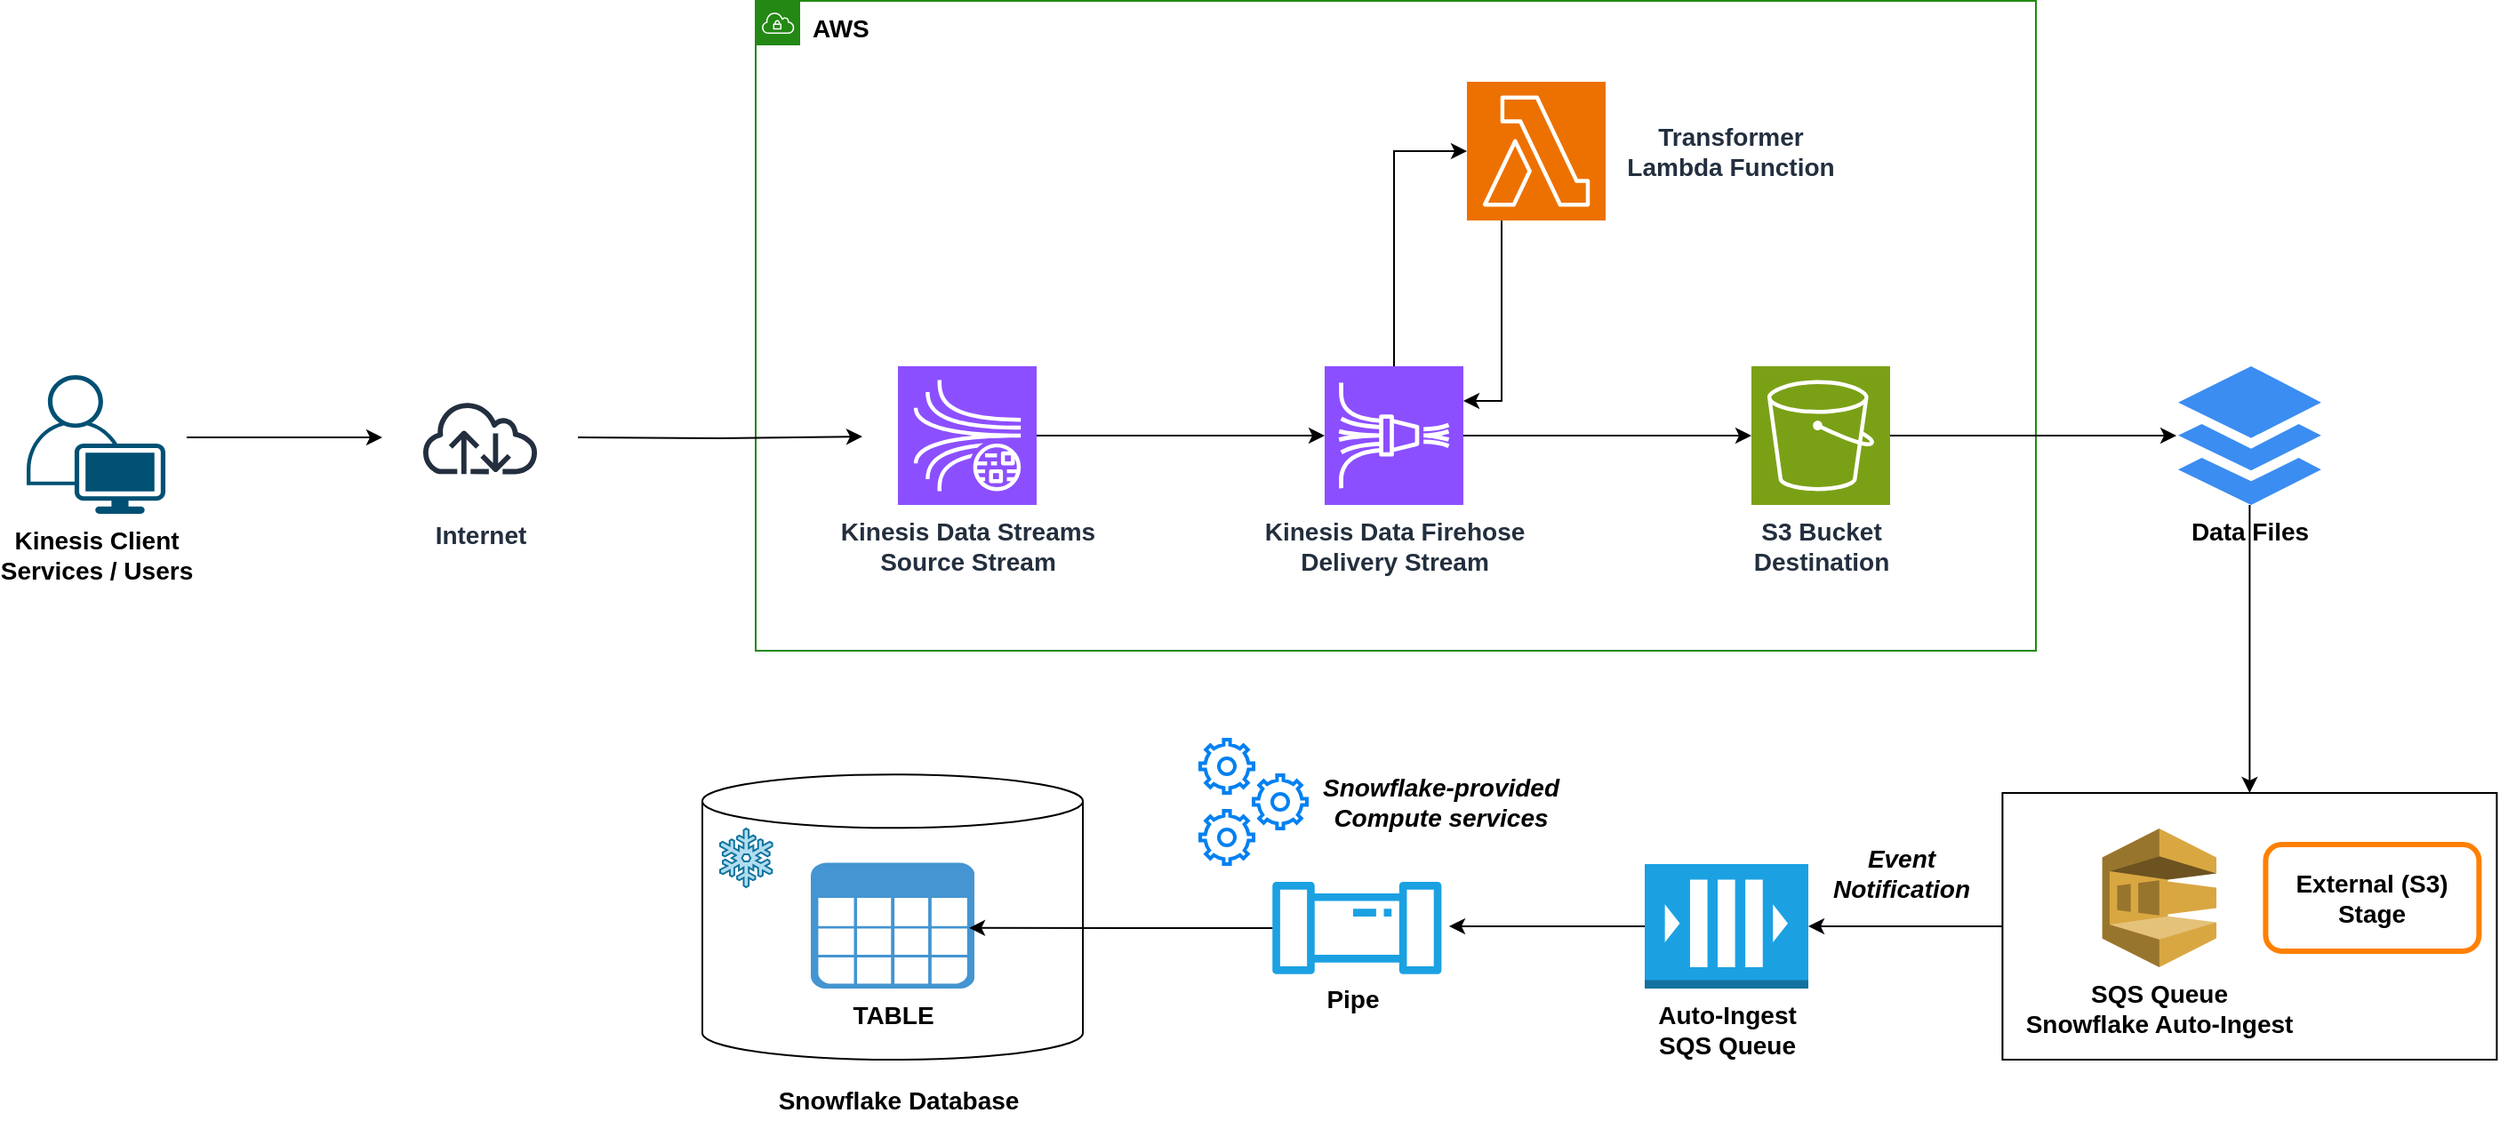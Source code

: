 <mxfile version="22.1.21" type="device">
  <diagram name="Page-1" id="qx0IvHgsozzOk11SNXmm">
    <mxGraphModel dx="1804" dy="674" grid="1" gridSize="10" guides="1" tooltips="1" connect="1" arrows="1" fold="1" page="1" pageScale="1" pageWidth="850" pageHeight="1100" math="0" shadow="0">
      <root>
        <mxCell id="0" />
        <mxCell id="1" parent="0" />
        <mxCell id="EkMg7Vydy6tQy5GRnnDm-25" value="" style="shape=cylinder3;whiteSpace=wrap;html=1;boundedLbl=1;backgroundOutline=1;size=15;" vertex="1" parent="1">
          <mxGeometry x="130" y="1029.6" width="214" height="160.4" as="geometry" />
        </mxCell>
        <mxCell id="EkMg7Vydy6tQy5GRnnDm-15" value="" style="rounded=0;whiteSpace=wrap;html=1;strokeWidth=1;" vertex="1" parent="1">
          <mxGeometry x="861.2" y="1040" width="278" height="150" as="geometry" />
        </mxCell>
        <mxCell id="EkMg7Vydy6tQy5GRnnDm-11" value="&lt;font style=&quot;font-size: 14px;&quot;&gt;AWS&lt;/font&gt;" style="points=[[0,0],[0.25,0],[0.5,0],[0.75,0],[1,0],[1,0.25],[1,0.5],[1,0.75],[1,1],[0.75,1],[0.5,1],[0.25,1],[0,1],[0,0.75],[0,0.5],[0,0.25]];outlineConnect=0;gradientColor=none;html=1;whiteSpace=wrap;fontSize=12;fontStyle=1;shape=mxgraph.aws4.group;grIcon=mxgraph.aws4.group_vpc;strokeColor=#248814;fillColor=none;verticalAlign=top;align=left;spacingLeft=30;dashed=0;" vertex="1" parent="1">
          <mxGeometry x="160" y="594.5" width="720" height="365.5" as="geometry" />
        </mxCell>
        <mxCell id="EkMg7Vydy6tQy5GRnnDm-34" style="edgeStyle=orthogonalEdgeStyle;rounded=0;orthogonalLoop=1;jettySize=auto;html=1;" edge="1" parent="1" source="EkMg7Vydy6tQy5GRnnDm-1" target="EkMg7Vydy6tQy5GRnnDm-4">
          <mxGeometry relative="1" as="geometry" />
        </mxCell>
        <mxCell id="EkMg7Vydy6tQy5GRnnDm-1" value="&lt;b&gt;&lt;font style=&quot;font-size: 14px;&quot;&gt;Kinesis Data Firehose&lt;br&gt;Delivery Stream&lt;br&gt;&lt;/font&gt;&lt;/b&gt;" style="sketch=0;points=[[0,0,0],[0.25,0,0],[0.5,0,0],[0.75,0,0],[1,0,0],[0,1,0],[0.25,1,0],[0.5,1,0],[0.75,1,0],[1,1,0],[0,0.25,0],[0,0.5,0],[0,0.75,0],[1,0.25,0],[1,0.5,0],[1,0.75,0]];outlineConnect=0;fontColor=#232F3E;fillColor=#8C4FFF;strokeColor=#ffffff;dashed=0;verticalLabelPosition=bottom;verticalAlign=top;align=center;html=1;fontSize=12;fontStyle=0;aspect=fixed;shape=mxgraph.aws4.resourceIcon;resIcon=mxgraph.aws4.kinesis_data_firehose;" vertex="1" parent="1">
          <mxGeometry x="480" y="800" width="78" height="78" as="geometry" />
        </mxCell>
        <mxCell id="EkMg7Vydy6tQy5GRnnDm-32" style="edgeStyle=orthogonalEdgeStyle;rounded=0;orthogonalLoop=1;jettySize=auto;html=1;exitX=1;exitY=0.5;exitDx=0;exitDy=0;exitPerimeter=0;" edge="1" parent="1" source="EkMg7Vydy6tQy5GRnnDm-2" target="EkMg7Vydy6tQy5GRnnDm-1">
          <mxGeometry relative="1" as="geometry" />
        </mxCell>
        <mxCell id="EkMg7Vydy6tQy5GRnnDm-2" value="&lt;font style=&quot;font-size: 14px;&quot;&gt;&lt;b&gt;Kinesis Data Streams&lt;br&gt;Source Stream&lt;br&gt;&lt;/b&gt;&lt;/font&gt;" style="sketch=0;points=[[0,0,0],[0.25,0,0],[0.5,0,0],[0.75,0,0],[1,0,0],[0,1,0],[0.25,1,0],[0.5,1,0],[0.75,1,0],[1,1,0],[0,0.25,0],[0,0.5,0],[0,0.75,0],[1,0.25,0],[1,0.5,0],[1,0.75,0]];outlineConnect=0;fontColor=#232F3E;fillColor=#8C4FFF;strokeColor=#ffffff;dashed=0;verticalLabelPosition=bottom;verticalAlign=top;align=center;html=1;fontSize=12;fontStyle=0;aspect=fixed;shape=mxgraph.aws4.resourceIcon;resIcon=mxgraph.aws4.kinesis_data_streams;" vertex="1" parent="1">
          <mxGeometry x="240" y="800" width="78" height="78" as="geometry" />
        </mxCell>
        <mxCell id="EkMg7Vydy6tQy5GRnnDm-3" value="" style="sketch=0;points=[[0,0,0],[0.25,0,0],[0.5,0,0],[0.75,0,0],[1,0,0],[0,1,0],[0.25,1,0],[0.5,1,0],[0.75,1,0],[1,1,0],[0,0.25,0],[0,0.5,0],[0,0.75,0],[1,0.25,0],[1,0.5,0],[1,0.75,0]];outlineConnect=0;fontColor=#232F3E;fillColor=#ED7100;strokeColor=#ffffff;dashed=0;verticalLabelPosition=bottom;verticalAlign=top;align=center;html=1;fontSize=12;fontStyle=0;aspect=fixed;shape=mxgraph.aws4.resourceIcon;resIcon=mxgraph.aws4.lambda;" vertex="1" parent="1">
          <mxGeometry x="560" y="640" width="78" height="78" as="geometry" />
        </mxCell>
        <mxCell id="EkMg7Vydy6tQy5GRnnDm-4" value="&lt;font style=&quot;font-size: 14px;&quot;&gt;&lt;b&gt;S3 Bucket&lt;br&gt;Destination&lt;/b&gt;&lt;/font&gt;" style="sketch=0;points=[[0,0,0],[0.25,0,0],[0.5,0,0],[0.75,0,0],[1,0,0],[0,1,0],[0.25,1,0],[0.5,1,0],[0.75,1,0],[1,1,0],[0,0.25,0],[0,0.5,0],[0,0.75,0],[1,0.25,0],[1,0.5,0],[1,0.75,0]];outlineConnect=0;fontColor=#232F3E;fillColor=#7AA116;strokeColor=#ffffff;dashed=0;verticalLabelPosition=bottom;verticalAlign=top;align=center;html=1;fontSize=12;fontStyle=0;aspect=fixed;shape=mxgraph.aws4.resourceIcon;resIcon=mxgraph.aws4.s3;" vertex="1" parent="1">
          <mxGeometry x="720" y="800" width="78" height="78" as="geometry" />
        </mxCell>
        <mxCell id="EkMg7Vydy6tQy5GRnnDm-5" value="&lt;b&gt;&lt;font style=&quot;font-size: 14px;&quot;&gt;SQS Queue&lt;br&gt;&lt;/font&gt;&lt;/b&gt;&lt;b style=&quot;border-color: var(--border-color);&quot;&gt;&lt;font style=&quot;border-color: var(--border-color); font-size: 14px;&quot;&gt;Snowflake Auto-Ingest&lt;/font&gt;&lt;/b&gt;&lt;b&gt;&lt;font style=&quot;font-size: 14px;&quot;&gt;&lt;br&gt;&lt;/font&gt;&lt;/b&gt;" style="outlineConnect=0;dashed=0;verticalLabelPosition=bottom;verticalAlign=top;align=center;html=1;shape=mxgraph.aws3.sqs;fillColor=#D9A741;gradientColor=none;" vertex="1" parent="1">
          <mxGeometry x="917.33" y="1060" width="64.16" height="78" as="geometry" />
        </mxCell>
        <mxCell id="EkMg7Vydy6tQy5GRnnDm-9" value="&lt;b&gt;&lt;font style=&quot;font-size: 14px;&quot;&gt;TABLE&lt;/font&gt;&lt;/b&gt;" style="shadow=0;dashed=0;html=1;strokeColor=none;fillColor=#4495D1;labelPosition=center;verticalLabelPosition=bottom;verticalAlign=top;align=center;outlineConnect=0;shape=mxgraph.veeam.table;" vertex="1" parent="1">
          <mxGeometry x="191" y="1079.2" width="92" height="70.8" as="geometry" />
        </mxCell>
        <mxCell id="EkMg7Vydy6tQy5GRnnDm-29" style="edgeStyle=orthogonalEdgeStyle;rounded=0;orthogonalLoop=1;jettySize=auto;html=1;" edge="1" parent="1">
          <mxGeometry relative="1" as="geometry">
            <mxPoint x="-50" y="840" as="targetPoint" />
            <mxPoint x="-160" y="840" as="sourcePoint" />
          </mxGeometry>
        </mxCell>
        <mxCell id="EkMg7Vydy6tQy5GRnnDm-10" value="&lt;font style=&quot;font-size: 14px;&quot;&gt;&lt;b&gt;Kinesis Client&lt;br&gt;Services / Users&lt;/b&gt;&lt;/font&gt;" style="points=[[0.35,0,0],[0.98,0.51,0],[1,0.71,0],[0.67,1,0],[0,0.795,0],[0,0.65,0]];verticalLabelPosition=bottom;sketch=0;html=1;verticalAlign=top;aspect=fixed;align=center;pointerEvents=1;shape=mxgraph.cisco19.user;fillColor=#005073;strokeColor=none;" vertex="1" parent="1">
          <mxGeometry x="-250" y="805" width="78" height="78" as="geometry" />
        </mxCell>
        <mxCell id="EkMg7Vydy6tQy5GRnnDm-31" style="edgeStyle=orthogonalEdgeStyle;rounded=0;orthogonalLoop=1;jettySize=auto;html=1;" edge="1" parent="1">
          <mxGeometry relative="1" as="geometry">
            <mxPoint x="220" y="839.5" as="targetPoint" />
            <mxPoint x="60" y="840" as="sourcePoint" />
          </mxGeometry>
        </mxCell>
        <mxCell id="EkMg7Vydy6tQy5GRnnDm-12" value="&lt;b&gt;&lt;font style=&quot;font-size: 14px;&quot;&gt;Internet&lt;/font&gt;&lt;/b&gt;" style="sketch=0;outlineConnect=0;fontColor=#232F3E;gradientColor=none;strokeColor=#232F3E;fillColor=#ffffff;dashed=0;verticalLabelPosition=bottom;verticalAlign=top;align=center;html=1;fontSize=12;fontStyle=0;aspect=fixed;shape=mxgraph.aws4.resourceIcon;resIcon=mxgraph.aws4.internet;" vertex="1" parent="1">
          <mxGeometry x="-35" y="800" width="80" height="80" as="geometry" />
        </mxCell>
        <mxCell id="EkMg7Vydy6tQy5GRnnDm-36" style="edgeStyle=orthogonalEdgeStyle;rounded=0;orthogonalLoop=1;jettySize=auto;html=1;entryX=0.5;entryY=0;entryDx=0;entryDy=0;" edge="1" parent="1" source="EkMg7Vydy6tQy5GRnnDm-13" target="EkMg7Vydy6tQy5GRnnDm-15">
          <mxGeometry relative="1" as="geometry" />
        </mxCell>
        <mxCell id="EkMg7Vydy6tQy5GRnnDm-13" value="&lt;b&gt;&lt;font style=&quot;font-size: 14px;&quot;&gt;Data Files&lt;/font&gt;&lt;/b&gt;" style="sketch=0;html=1;aspect=fixed;strokeColor=none;shadow=0;fillColor=#3B8DF1;verticalAlign=top;labelPosition=center;verticalLabelPosition=bottom;shape=mxgraph.gcp2.files" vertex="1" parent="1">
          <mxGeometry x="960" y="800" width="80.41" height="78" as="geometry" />
        </mxCell>
        <mxCell id="EkMg7Vydy6tQy5GRnnDm-14" value="&lt;b&gt;&lt;font style=&quot;font-size: 14px;&quot;&gt;External (S3)&lt;br&gt;Stage&lt;/font&gt;&lt;/b&gt;" style="rounded=1;whiteSpace=wrap;html=1;strokeColor=#FF8000;strokeWidth=3;" vertex="1" parent="1">
          <mxGeometry x="1009.2" y="1069" width="120" height="60" as="geometry" />
        </mxCell>
        <mxCell id="EkMg7Vydy6tQy5GRnnDm-38" style="edgeStyle=orthogonalEdgeStyle;rounded=0;orthogonalLoop=1;jettySize=auto;html=1;exitX=0;exitY=0.5;exitDx=0;exitDy=0;exitPerimeter=0;" edge="1" parent="1" source="EkMg7Vydy6tQy5GRnnDm-16">
          <mxGeometry relative="1" as="geometry">
            <mxPoint x="550" y="1115" as="targetPoint" />
          </mxGeometry>
        </mxCell>
        <mxCell id="EkMg7Vydy6tQy5GRnnDm-16" value="&lt;b&gt;&lt;font color=&quot;#000000&quot; style=&quot;font-size: 14px;&quot;&gt;Auto-Ingest &lt;br&gt;SQS Queue&lt;/font&gt;&lt;/b&gt;" style="outlineConnect=0;dashed=0;verticalLabelPosition=bottom;verticalAlign=top;align=center;html=1;shape=mxgraph.aws3.queue;fillColor=#1ba1e2;fontColor=#ffffff;strokeColor=#006EAF;" vertex="1" parent="1">
          <mxGeometry x="660" y="1080" width="92" height="70" as="geometry" />
        </mxCell>
        <mxCell id="EkMg7Vydy6tQy5GRnnDm-18" value="" style="group" vertex="1" connectable="0" parent="1">
          <mxGeometry x="450" y="1090" width="96.296" height="80" as="geometry" />
        </mxCell>
        <mxCell id="EkMg7Vydy6tQy5GRnnDm-6" value="" style="sketch=0;outlineConnect=0;fillColor=#1ba1e2;strokeColor=#006EAF;dashed=0;verticalLabelPosition=bottom;verticalAlign=top;align=center;html=1;fontSize=12;fontStyle=0;aspect=fixed;pointerEvents=1;shape=mxgraph.aws4.iot_analytics_pipeline;fontColor=#ffffff;" vertex="1" parent="EkMg7Vydy6tQy5GRnnDm-18">
          <mxGeometry width="96.296" height="51.852" as="geometry" />
        </mxCell>
        <mxCell id="EkMg7Vydy6tQy5GRnnDm-7" value="&lt;b&gt;&lt;font style=&quot;font-size: 14px;&quot;&gt;Pipe&lt;/font&gt;&lt;/b&gt;" style="text;html=1;strokeColor=none;fillColor=none;align=center;verticalAlign=middle;whiteSpace=wrap;rounded=0;" vertex="1" parent="EkMg7Vydy6tQy5GRnnDm-18">
          <mxGeometry x="11.54" y="52.87" width="68.46" height="27.13" as="geometry" />
        </mxCell>
        <mxCell id="EkMg7Vydy6tQy5GRnnDm-24" value="" style="group" vertex="1" connectable="0" parent="1">
          <mxGeometry x="410" y="1010" width="215" height="70" as="geometry" />
        </mxCell>
        <mxCell id="EkMg7Vydy6tQy5GRnnDm-19" value="" style="html=1;verticalLabelPosition=bottom;align=center;labelBackgroundColor=#ffffff;verticalAlign=top;strokeWidth=2;strokeColor=#0080F0;shadow=0;dashed=0;shape=mxgraph.ios7.icons.settings;" vertex="1" parent="EkMg7Vydy6tQy5GRnnDm-24">
          <mxGeometry width="30" height="30" as="geometry" />
        </mxCell>
        <mxCell id="EkMg7Vydy6tQy5GRnnDm-20" value="" style="html=1;verticalLabelPosition=bottom;align=center;labelBackgroundColor=#ffffff;verticalAlign=top;strokeWidth=2;strokeColor=#0080F0;shadow=0;dashed=0;shape=mxgraph.ios7.icons.settings;" vertex="1" parent="EkMg7Vydy6tQy5GRnnDm-24">
          <mxGeometry x="30" y="20" width="30" height="30" as="geometry" />
        </mxCell>
        <mxCell id="EkMg7Vydy6tQy5GRnnDm-21" value="" style="html=1;verticalLabelPosition=bottom;align=center;labelBackgroundColor=#ffffff;verticalAlign=top;strokeWidth=2;strokeColor=#0080F0;shadow=0;dashed=0;shape=mxgraph.ios7.icons.settings;" vertex="1" parent="EkMg7Vydy6tQy5GRnnDm-24">
          <mxGeometry y="40" width="30" height="30" as="geometry" />
        </mxCell>
        <mxCell id="EkMg7Vydy6tQy5GRnnDm-22" value="&lt;font style=&quot;font-size: 14px;&quot;&gt;&lt;b&gt;&lt;i&gt;Snowflake-provided&lt;br&gt;Compute services&lt;/i&gt;&lt;/b&gt;&lt;/font&gt;" style="text;html=1;align=center;verticalAlign=middle;resizable=0;points=[];autosize=1;strokeColor=none;fillColor=none;" vertex="1" parent="EkMg7Vydy6tQy5GRnnDm-24">
          <mxGeometry x="55" y="10" width="160" height="50" as="geometry" />
        </mxCell>
        <mxCell id="EkMg7Vydy6tQy5GRnnDm-26" value="" style="shape=mxgraph.signs.nature.snowflake;html=1;pointerEvents=1;fillColor=#b1ddf0;strokeColor=#10739e;verticalLabelPosition=bottom;verticalAlign=top;align=center;" vertex="1" parent="1">
          <mxGeometry x="140" y="1060" width="29.3" height="33" as="geometry" />
        </mxCell>
        <mxCell id="EkMg7Vydy6tQy5GRnnDm-28" value="&lt;font style=&quot;font-size: 14px;&quot;&gt;&lt;b&gt;Snowflake Database&lt;/b&gt;&lt;/font&gt;" style="text;html=1;align=center;verticalAlign=middle;resizable=0;points=[];autosize=1;strokeColor=none;fillColor=none;" vertex="1" parent="1">
          <mxGeometry x="160" y="1198" width="160" height="30" as="geometry" />
        </mxCell>
        <mxCell id="EkMg7Vydy6tQy5GRnnDm-35" style="edgeStyle=orthogonalEdgeStyle;rounded=0;orthogonalLoop=1;jettySize=auto;html=1;entryX=-0.012;entryY=0.5;entryDx=0;entryDy=0;entryPerimeter=0;" edge="1" parent="1" source="EkMg7Vydy6tQy5GRnnDm-4" target="EkMg7Vydy6tQy5GRnnDm-13">
          <mxGeometry relative="1" as="geometry" />
        </mxCell>
        <mxCell id="EkMg7Vydy6tQy5GRnnDm-37" style="edgeStyle=orthogonalEdgeStyle;rounded=0;orthogonalLoop=1;jettySize=auto;html=1;exitX=0;exitY=0.5;exitDx=0;exitDy=0;entryX=1;entryY=0.5;entryDx=0;entryDy=0;entryPerimeter=0;" edge="1" parent="1" source="EkMg7Vydy6tQy5GRnnDm-15" target="EkMg7Vydy6tQy5GRnnDm-16">
          <mxGeometry relative="1" as="geometry" />
        </mxCell>
        <mxCell id="EkMg7Vydy6tQy5GRnnDm-39" style="edgeStyle=orthogonalEdgeStyle;rounded=0;orthogonalLoop=1;jettySize=auto;html=1;entryX=0.701;entryY=0.538;entryDx=0;entryDy=0;entryPerimeter=0;" edge="1" parent="1" source="EkMg7Vydy6tQy5GRnnDm-6" target="EkMg7Vydy6tQy5GRnnDm-25">
          <mxGeometry relative="1" as="geometry" />
        </mxCell>
        <mxCell id="EkMg7Vydy6tQy5GRnnDm-40" style="edgeStyle=orthogonalEdgeStyle;rounded=0;orthogonalLoop=1;jettySize=auto;html=1;exitX=0.5;exitY=0;exitDx=0;exitDy=0;exitPerimeter=0;entryX=0;entryY=0.5;entryDx=0;entryDy=0;entryPerimeter=0;" edge="1" parent="1" source="EkMg7Vydy6tQy5GRnnDm-1" target="EkMg7Vydy6tQy5GRnnDm-3">
          <mxGeometry relative="1" as="geometry" />
        </mxCell>
        <mxCell id="EkMg7Vydy6tQy5GRnnDm-41" value="&lt;b style=&quot;border-color: var(--border-color); color: rgb(35, 47, 62);&quot;&gt;&lt;font style=&quot;border-color: var(--border-color); font-size: 14px;&quot;&gt;Transformer&lt;br style=&quot;border-color: var(--border-color);&quot;&gt;Lambda Function&lt;/font&gt;&lt;/b&gt;" style="text;html=1;align=center;verticalAlign=middle;resizable=0;points=[];autosize=1;strokeColor=none;fillColor=none;" vertex="1" parent="1">
          <mxGeometry x="638" y="654" width="140" height="50" as="geometry" />
        </mxCell>
        <mxCell id="EkMg7Vydy6tQy5GRnnDm-43" style="edgeStyle=orthogonalEdgeStyle;rounded=0;orthogonalLoop=1;jettySize=auto;html=1;entryX=1;entryY=0.25;entryDx=0;entryDy=0;entryPerimeter=0;exitX=0.25;exitY=1;exitDx=0;exitDy=0;exitPerimeter=0;" edge="1" parent="1" source="EkMg7Vydy6tQy5GRnnDm-3" target="EkMg7Vydy6tQy5GRnnDm-1">
          <mxGeometry relative="1" as="geometry" />
        </mxCell>
        <mxCell id="EkMg7Vydy6tQy5GRnnDm-44" value="&lt;font style=&quot;font-size: 14px;&quot;&gt;&lt;b&gt;&lt;i&gt;Event&lt;br&gt;Notification&lt;/i&gt;&lt;/b&gt;&lt;/font&gt;" style="text;html=1;align=center;verticalAlign=middle;resizable=0;points=[];autosize=1;strokeColor=none;fillColor=none;" vertex="1" parent="1">
          <mxGeometry x="754" y="1060" width="100" height="50" as="geometry" />
        </mxCell>
      </root>
    </mxGraphModel>
  </diagram>
</mxfile>
